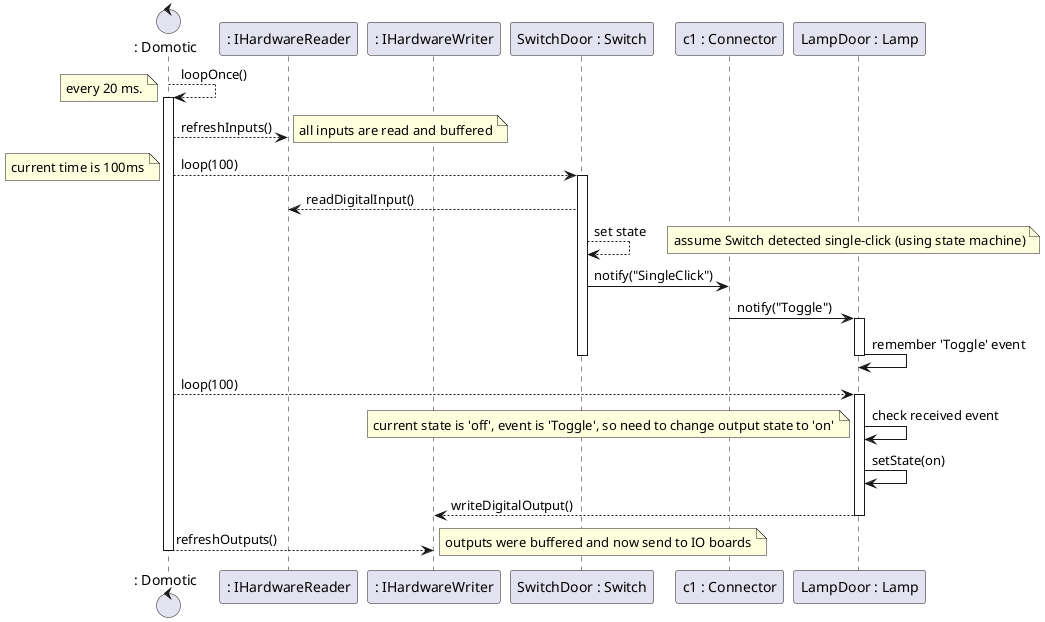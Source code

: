 @startuml "Simple Example Sequence"

control ": Domotic" as o
participant ": IHardwareReader" as hi
participant ": IHardwareWriter" as ho
participant "SwitchDoor : Switch" as s
participant "c1 : Connector" as c
participant "LampDoor : Lamp" as l
o --> o : loopOnce()
note left: every 20 ms.
activate o
o --> hi : refreshInputs()
note right: all inputs are read and buffered
o --> s : loop(100)
note left: current time is 100ms
activate s
hi <-- s : readDigitalInput()
s --> s : set state
note right : assume Switch detected single-click (using state machine)
s -> c : notify("SingleClick")
c -> l : notify("Toggle")
activate l
l -> l : remember 'Toggle' event
deactivate l
deactivate s

o --> l : loop(100)
activate l
l -> l : check received event
note left : current state is 'off', event is 'Toggle', so need to change output state to 'on'
l -> l : setState(on)
ho <-- l : writeDigitalOutput()
deactivate l

o --> ho : refreshOutputs()
note right: outputs were buffered and now send to IO boards
deactivate o

@enduml
